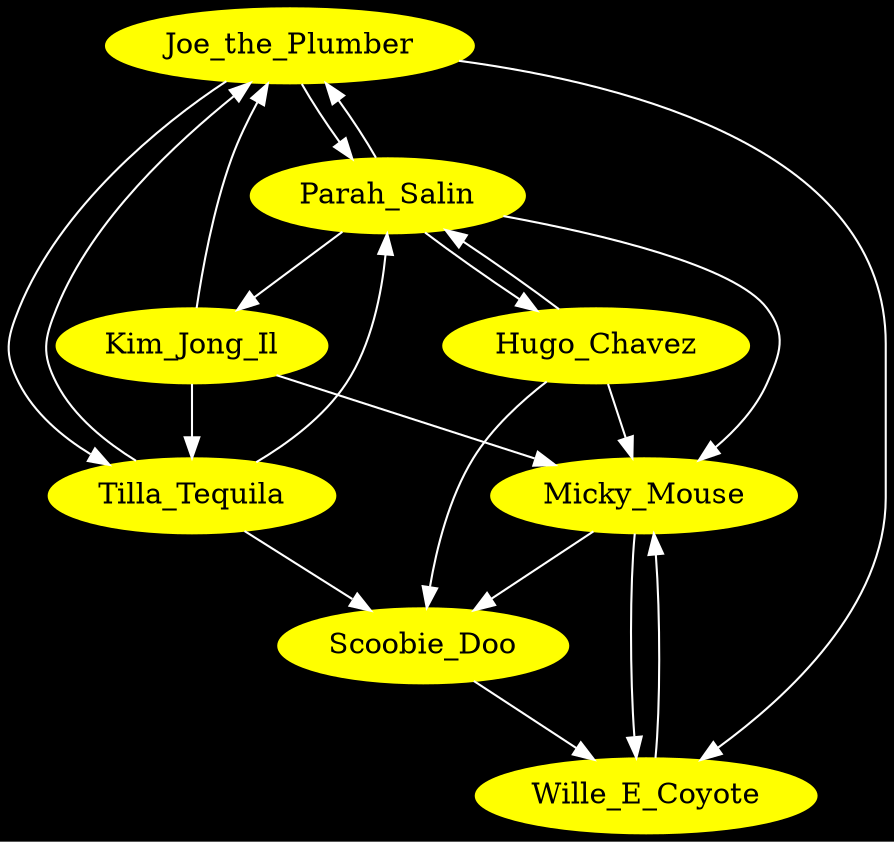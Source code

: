 digraph G { 
bgcolor = black
0[color = yellow, paripheries = 3, style = filled, label ="Micky_Mouse"]
1[color = yellow, paripheries = 3, style = filled, label ="Parah_Salin"]
2[color = yellow, paripheries = 3, style = filled, label ="Joe_the_Plumber"]
3[color = yellow, paripheries = 3, style = filled, label ="Wille_E_Coyote"]
4[color = yellow, paripheries = 3, style = filled, label ="Tilla_Tequila"]
5[color = yellow, paripheries = 3, style = filled, label ="Kim_Jong_Il"]
6[color = yellow, paripheries = 3, style = filled, label ="Scoobie_Doo"]
7[color = yellow, paripheries = 3, style = filled, label ="Hugo_Chavez"]
0->3[color=white];
0->6[color=white];
1->2[color=white];
1->0[color=white];
1->5[color=white];
1->7[color=white];
2->1[color=white];
2->3[color=white];
2->4[color=white];
3->0[color=white];
4->1[color=white];
4->2[color=white];
4->6[color=white];
5->0[color=white];
5->4[color=white];
5->2[color=white];
6->3[color=white];
7->1[color=white];
7->0[color=white];
7->6[color=white];
}
